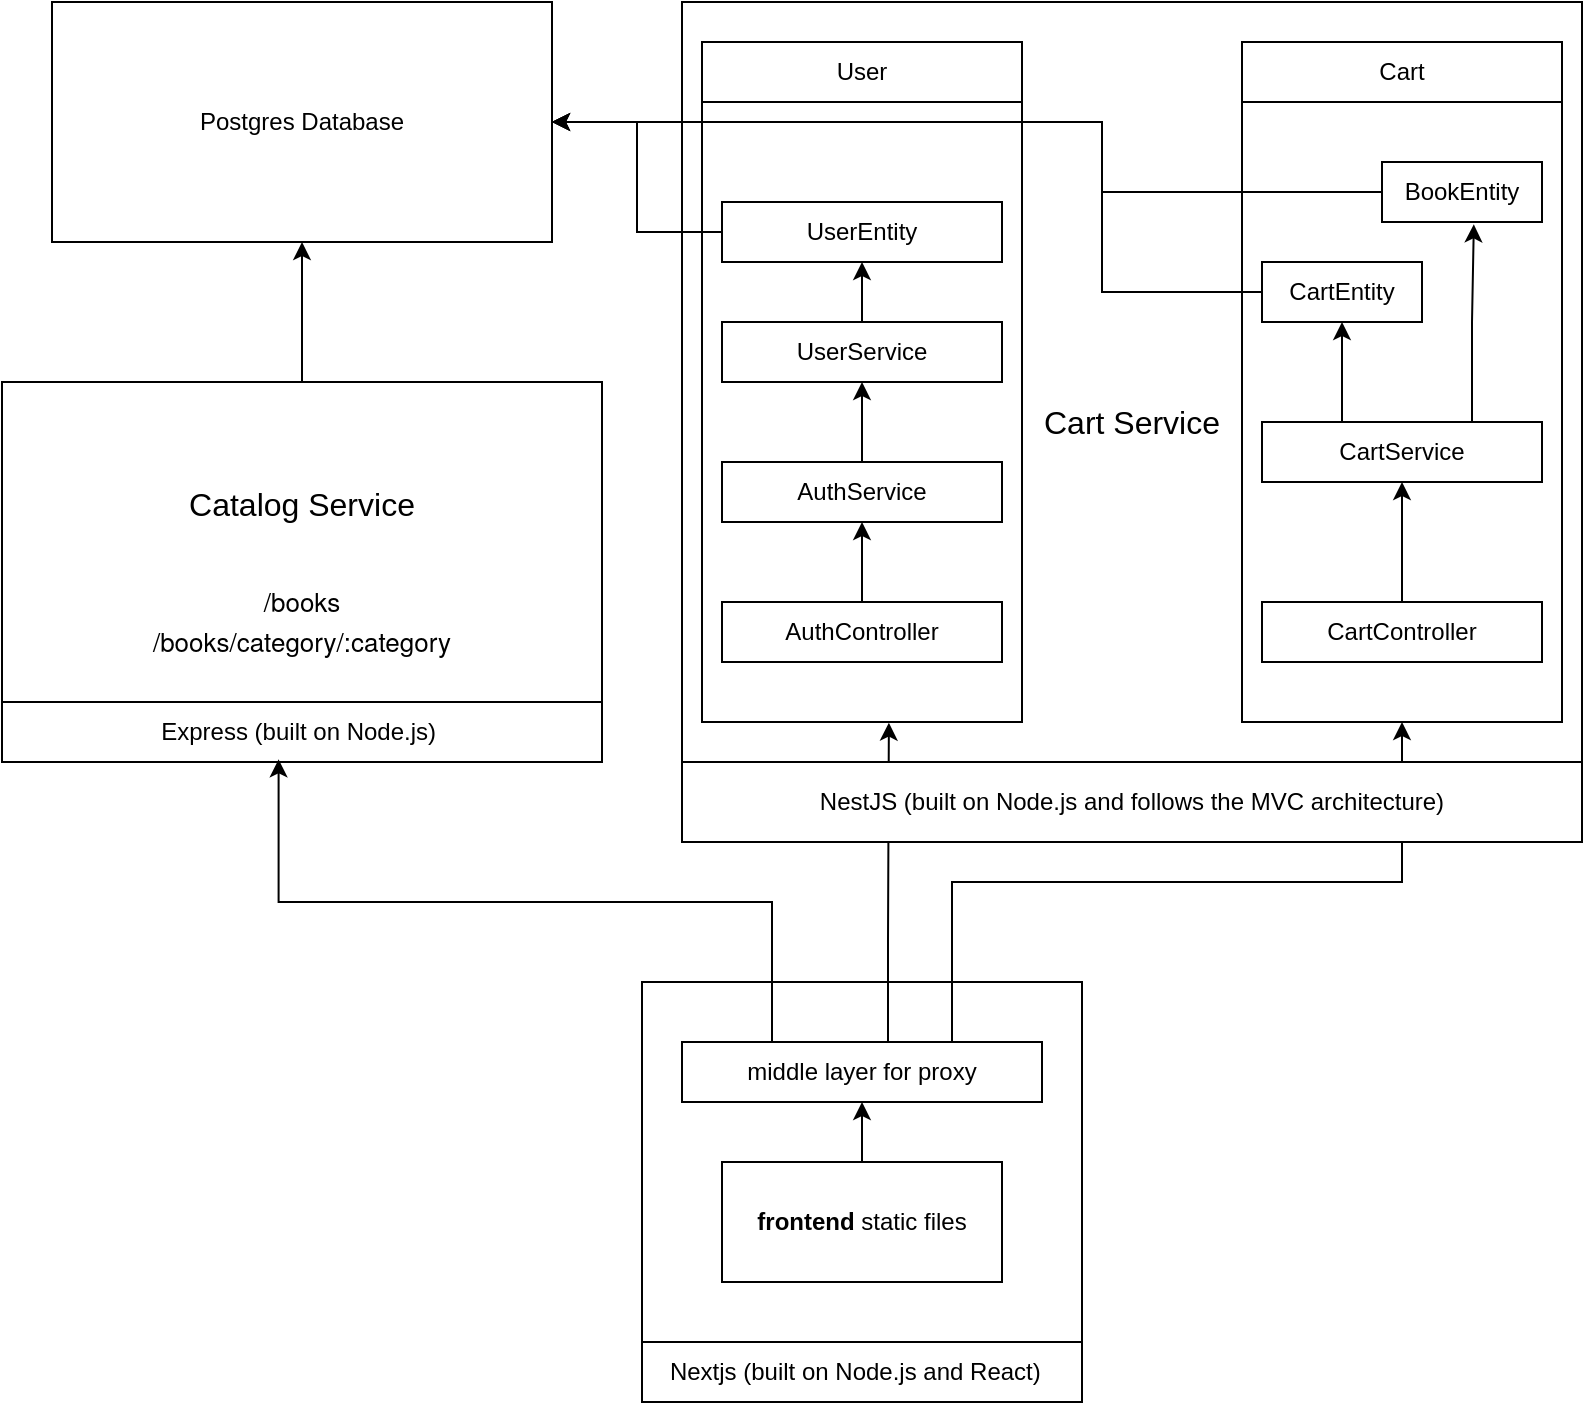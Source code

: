 <mxfile version="26.1.1">
  <diagram id="iTUQmZekEzfw-EaT3AT_" name="第 1 页">
    <mxGraphModel dx="1046" dy="700" grid="1" gridSize="10" guides="1" tooltips="1" connect="1" arrows="1" fold="1" page="1" pageScale="1" pageWidth="850" pageHeight="1100" math="0" shadow="0">
      <root>
        <mxCell id="0" />
        <mxCell id="1" parent="0" />
        <mxCell id="I-Z8jvj-XsjcHyUn7FgB-4" value="" style="rounded=0;whiteSpace=wrap;html=1;" parent="1" vertex="1">
          <mxGeometry x="360" y="880" width="220" height="210" as="geometry" />
        </mxCell>
        <mxCell id="I-Z8jvj-XsjcHyUn7FgB-1" value="&lt;b&gt;frontend&lt;/b&gt; static files" style="rounded=0;whiteSpace=wrap;html=1;" parent="1" vertex="1">
          <mxGeometry x="400" y="970" width="140" height="60" as="geometry" />
        </mxCell>
        <mxCell id="I-Z8jvj-XsjcHyUn7FgB-2" value="middle layer for proxy" style="rounded=0;whiteSpace=wrap;html=1;" parent="1" vertex="1">
          <mxGeometry x="380" y="910" width="180" height="30" as="geometry" />
        </mxCell>
        <mxCell id="I-Z8jvj-XsjcHyUn7FgB-3" value="" style="endArrow=classic;html=1;rounded=0;entryX=0.5;entryY=1;entryDx=0;entryDy=0;exitX=0.5;exitY=0;exitDx=0;exitDy=0;" parent="1" source="I-Z8jvj-XsjcHyUn7FgB-1" target="I-Z8jvj-XsjcHyUn7FgB-2" edge="1">
          <mxGeometry width="50" height="50" relative="1" as="geometry">
            <mxPoint x="460" y="970" as="sourcePoint" />
            <mxPoint x="510" y="920" as="targetPoint" />
          </mxGeometry>
        </mxCell>
        <mxCell id="I-Z8jvj-XsjcHyUn7FgB-27" style="edgeStyle=orthogonalEdgeStyle;rounded=0;orthogonalLoop=1;jettySize=auto;html=1;entryX=0.5;entryY=1;entryDx=0;entryDy=0;" parent="1" source="I-Z8jvj-XsjcHyUn7FgB-7" target="I-Z8jvj-XsjcHyUn7FgB-26" edge="1">
          <mxGeometry relative="1" as="geometry" />
        </mxCell>
        <mxCell id="I-Z8jvj-XsjcHyUn7FgB-7" value="&lt;font style=&quot;font-size: 16px;&quot;&gt;Catalog Service&lt;/font&gt;&lt;div&gt;&lt;font style=&quot;font-size: 20px;&quot;&gt;&lt;br&gt;&lt;/font&gt;&lt;/div&gt;&lt;div&gt;&lt;font style=&quot;font-size: 20px;&quot;&gt;&lt;span style=&quot;font-family: &amp;quot;Helvetica Neue&amp;quot;; font-size: 13px; text-align: start;&quot;&gt;/books&lt;/span&gt;&lt;/font&gt;&lt;/div&gt;&lt;div&gt;&lt;font style=&quot;font-size: 20px;&quot;&gt;&lt;p style=&quot;margin: 0px; font-variant-numeric: normal; font-variant-east-asian: normal; font-variant-alternates: normal; font-size-adjust: none; font-kerning: auto; font-optical-sizing: auto; font-feature-settings: normal; font-variation-settings: normal; font-variant-position: normal; font-variant-emoji: normal; font-stretch: normal; font-size: 13px; line-height: normal; font-family: &amp;quot;Helvetica Neue&amp;quot;; text-align: start;&quot; class=&quot;p1&quot;&gt;/books/category/:category&lt;/p&gt;&lt;/font&gt;&lt;/div&gt;" style="rounded=0;whiteSpace=wrap;html=1;" parent="1" vertex="1">
          <mxGeometry x="40" y="580" width="300" height="190" as="geometry" />
        </mxCell>
        <mxCell id="I-Z8jvj-XsjcHyUn7FgB-12" value="Express (built on&amp;nbsp;Node.js)&amp;nbsp;" style="rounded=0;whiteSpace=wrap;html=1;" parent="1" vertex="1">
          <mxGeometry x="40" y="740" width="300" height="30" as="geometry" />
        </mxCell>
        <mxCell id="I-Z8jvj-XsjcHyUn7FgB-16" value="&lt;span style=&quot;text-wrap-mode: nowrap;&quot;&gt;Nextjs (built on Node.js and React)&amp;nbsp;&amp;nbsp;&lt;/span&gt;" style="rounded=0;whiteSpace=wrap;html=1;" parent="1" vertex="1">
          <mxGeometry x="360" y="1060" width="220" height="30" as="geometry" />
        </mxCell>
        <mxCell id="I-Z8jvj-XsjcHyUn7FgB-17" style="edgeStyle=orthogonalEdgeStyle;rounded=0;orthogonalLoop=1;jettySize=auto;html=1;entryX=0.461;entryY=0.993;entryDx=0;entryDy=0;entryPerimeter=0;exitX=0.25;exitY=0;exitDx=0;exitDy=0;" parent="1" source="I-Z8jvj-XsjcHyUn7FgB-2" target="I-Z8jvj-XsjcHyUn7FgB-7" edge="1">
          <mxGeometry relative="1" as="geometry" />
        </mxCell>
        <mxCell id="I-Z8jvj-XsjcHyUn7FgB-18" value="&lt;font style=&quot;font-size: 16px;&quot;&gt;Cart Service&lt;/font&gt;" style="rounded=0;whiteSpace=wrap;html=1;" parent="1" vertex="1">
          <mxGeometry x="380" y="390" width="450" height="420" as="geometry" />
        </mxCell>
        <mxCell id="I-Z8jvj-XsjcHyUn7FgB-22" value="" style="rounded=0;whiteSpace=wrap;html=1;" parent="1" vertex="1">
          <mxGeometry x="390" y="410" width="160" height="340" as="geometry" />
        </mxCell>
        <mxCell id="I-Z8jvj-XsjcHyUn7FgB-23" value="" style="rounded=0;whiteSpace=wrap;html=1;" parent="1" vertex="1">
          <mxGeometry x="660" y="410" width="160" height="340" as="geometry" />
        </mxCell>
        <mxCell id="I-Z8jvj-XsjcHyUn7FgB-24" value="User" style="rounded=0;whiteSpace=wrap;html=1;" parent="1" vertex="1">
          <mxGeometry x="390" y="410" width="160" height="30" as="geometry" />
        </mxCell>
        <mxCell id="I-Z8jvj-XsjcHyUn7FgB-25" value="Cart" style="rounded=0;whiteSpace=wrap;html=1;" parent="1" vertex="1">
          <mxGeometry x="660" y="410" width="160" height="30" as="geometry" />
        </mxCell>
        <mxCell id="I-Z8jvj-XsjcHyUn7FgB-26" value="Postgres Database" style="rounded=0;whiteSpace=wrap;html=1;" parent="1" vertex="1">
          <mxGeometry x="65" y="390" width="250" height="120" as="geometry" />
        </mxCell>
        <mxCell id="I-Z8jvj-XsjcHyUn7FgB-36" style="edgeStyle=orthogonalEdgeStyle;rounded=0;orthogonalLoop=1;jettySize=auto;html=1;" parent="1" source="I-Z8jvj-XsjcHyUn7FgB-28" target="I-Z8jvj-XsjcHyUn7FgB-26" edge="1">
          <mxGeometry relative="1" as="geometry" />
        </mxCell>
        <mxCell id="I-Z8jvj-XsjcHyUn7FgB-28" value="UserEntity" style="rounded=0;whiteSpace=wrap;html=1;" parent="1" vertex="1">
          <mxGeometry x="400" y="490" width="140" height="30" as="geometry" />
        </mxCell>
        <mxCell id="I-Z8jvj-XsjcHyUn7FgB-34" style="edgeStyle=orthogonalEdgeStyle;rounded=0;orthogonalLoop=1;jettySize=auto;html=1;entryX=0.5;entryY=1;entryDx=0;entryDy=0;" parent="1" source="I-Z8jvj-XsjcHyUn7FgB-29" target="I-Z8jvj-XsjcHyUn7FgB-28" edge="1">
          <mxGeometry relative="1" as="geometry" />
        </mxCell>
        <mxCell id="I-Z8jvj-XsjcHyUn7FgB-29" value="UserService" style="rounded=0;whiteSpace=wrap;html=1;" parent="1" vertex="1">
          <mxGeometry x="400" y="550" width="140" height="30" as="geometry" />
        </mxCell>
        <mxCell id="I-Z8jvj-XsjcHyUn7FgB-33" style="edgeStyle=orthogonalEdgeStyle;rounded=0;orthogonalLoop=1;jettySize=auto;html=1;entryX=0.5;entryY=1;entryDx=0;entryDy=0;" parent="1" source="I-Z8jvj-XsjcHyUn7FgB-30" target="I-Z8jvj-XsjcHyUn7FgB-29" edge="1">
          <mxGeometry relative="1" as="geometry" />
        </mxCell>
        <mxCell id="I-Z8jvj-XsjcHyUn7FgB-30" value="AuthService" style="rounded=0;whiteSpace=wrap;html=1;" parent="1" vertex="1">
          <mxGeometry x="400" y="620" width="140" height="30" as="geometry" />
        </mxCell>
        <mxCell id="I-Z8jvj-XsjcHyUn7FgB-32" style="edgeStyle=orthogonalEdgeStyle;rounded=0;orthogonalLoop=1;jettySize=auto;html=1;entryX=0.5;entryY=1;entryDx=0;entryDy=0;" parent="1" source="I-Z8jvj-XsjcHyUn7FgB-31" target="I-Z8jvj-XsjcHyUn7FgB-30" edge="1">
          <mxGeometry relative="1" as="geometry" />
        </mxCell>
        <mxCell id="I-Z8jvj-XsjcHyUn7FgB-31" value="AuthController" style="rounded=0;whiteSpace=wrap;html=1;" parent="1" vertex="1">
          <mxGeometry x="400" y="690" width="140" height="30" as="geometry" />
        </mxCell>
        <mxCell id="I-Z8jvj-XsjcHyUn7FgB-19" style="edgeStyle=orthogonalEdgeStyle;rounded=0;orthogonalLoop=1;jettySize=auto;html=1;exitX=0.75;exitY=0;exitDx=0;exitDy=0;entryX=0.584;entryY=1.001;entryDx=0;entryDy=0;entryPerimeter=0;" parent="1" source="I-Z8jvj-XsjcHyUn7FgB-2" target="I-Z8jvj-XsjcHyUn7FgB-22" edge="1">
          <mxGeometry relative="1" as="geometry">
            <Array as="points">
              <mxPoint x="483" y="910" />
              <mxPoint x="483" y="860" />
            </Array>
          </mxGeometry>
        </mxCell>
        <mxCell id="I-Z8jvj-XsjcHyUn7FgB-42" style="edgeStyle=orthogonalEdgeStyle;rounded=0;orthogonalLoop=1;jettySize=auto;html=1;" parent="1" source="I-Z8jvj-XsjcHyUn7FgB-37" target="I-Z8jvj-XsjcHyUn7FgB-38" edge="1">
          <mxGeometry relative="1" as="geometry" />
        </mxCell>
        <mxCell id="I-Z8jvj-XsjcHyUn7FgB-37" value="CartController" style="rounded=0;whiteSpace=wrap;html=1;" parent="1" vertex="1">
          <mxGeometry x="670" y="690" width="140" height="30" as="geometry" />
        </mxCell>
        <mxCell id="I-Z8jvj-XsjcHyUn7FgB-43" style="edgeStyle=orthogonalEdgeStyle;rounded=0;orthogonalLoop=1;jettySize=auto;html=1;entryX=0.5;entryY=1;entryDx=0;entryDy=0;" parent="1" source="I-Z8jvj-XsjcHyUn7FgB-38" target="I-Z8jvj-XsjcHyUn7FgB-39" edge="1">
          <mxGeometry relative="1" as="geometry">
            <Array as="points">
              <mxPoint x="710" y="570" />
              <mxPoint x="710" y="570" />
            </Array>
          </mxGeometry>
        </mxCell>
        <mxCell id="I-Z8jvj-XsjcHyUn7FgB-38" value="CartService" style="rounded=0;whiteSpace=wrap;html=1;" parent="1" vertex="1">
          <mxGeometry x="670" y="600" width="140" height="30" as="geometry" />
        </mxCell>
        <mxCell id="I-Z8jvj-XsjcHyUn7FgB-46" style="edgeStyle=orthogonalEdgeStyle;rounded=0;orthogonalLoop=1;jettySize=auto;html=1;exitX=0;exitY=0.5;exitDx=0;exitDy=0;entryX=1;entryY=0.5;entryDx=0;entryDy=0;" parent="1" source="I-Z8jvj-XsjcHyUn7FgB-39" target="I-Z8jvj-XsjcHyUn7FgB-26" edge="1">
          <mxGeometry relative="1" as="geometry">
            <Array as="points">
              <mxPoint x="590" y="535" />
              <mxPoint x="590" y="450" />
            </Array>
          </mxGeometry>
        </mxCell>
        <mxCell id="I-Z8jvj-XsjcHyUn7FgB-39" value="CartEntity" style="rounded=0;whiteSpace=wrap;html=1;" parent="1" vertex="1">
          <mxGeometry x="670" y="520" width="80" height="30" as="geometry" />
        </mxCell>
        <mxCell id="I-Z8jvj-XsjcHyUn7FgB-44" value="BookEntity" style="rounded=0;whiteSpace=wrap;html=1;" parent="1" vertex="1">
          <mxGeometry x="730" y="470" width="80" height="30" as="geometry" />
        </mxCell>
        <mxCell id="I-Z8jvj-XsjcHyUn7FgB-45" style="edgeStyle=orthogonalEdgeStyle;rounded=0;orthogonalLoop=1;jettySize=auto;html=1;exitX=0.75;exitY=0;exitDx=0;exitDy=0;entryX=0.574;entryY=1.039;entryDx=0;entryDy=0;entryPerimeter=0;" parent="1" source="I-Z8jvj-XsjcHyUn7FgB-38" target="I-Z8jvj-XsjcHyUn7FgB-44" edge="1">
          <mxGeometry relative="1" as="geometry" />
        </mxCell>
        <mxCell id="I-Z8jvj-XsjcHyUn7FgB-48" style="edgeStyle=orthogonalEdgeStyle;rounded=0;orthogonalLoop=1;jettySize=auto;html=1;entryX=1;entryY=0.5;entryDx=0;entryDy=0;" parent="1" source="I-Z8jvj-XsjcHyUn7FgB-44" target="I-Z8jvj-XsjcHyUn7FgB-26" edge="1">
          <mxGeometry relative="1" as="geometry">
            <Array as="points">
              <mxPoint x="590" y="485" />
              <mxPoint x="590" y="450" />
            </Array>
          </mxGeometry>
        </mxCell>
        <mxCell id="I-Z8jvj-XsjcHyUn7FgB-49" style="edgeStyle=orthogonalEdgeStyle;rounded=0;orthogonalLoop=1;jettySize=auto;html=1;exitX=0.75;exitY=0;exitDx=0;exitDy=0;entryX=0.5;entryY=1;entryDx=0;entryDy=0;" parent="1" source="I-Z8jvj-XsjcHyUn7FgB-2" target="I-Z8jvj-XsjcHyUn7FgB-23" edge="1">
          <mxGeometry relative="1" as="geometry" />
        </mxCell>
        <mxCell id="I-Z8jvj-XsjcHyUn7FgB-20" value="NestJS (built on&amp;nbsp;Node.js and follows the MVC architecture)" style="rounded=0;whiteSpace=wrap;html=1;" parent="1" vertex="1">
          <mxGeometry x="380" y="770" width="450" height="40" as="geometry" />
        </mxCell>
      </root>
    </mxGraphModel>
  </diagram>
</mxfile>
